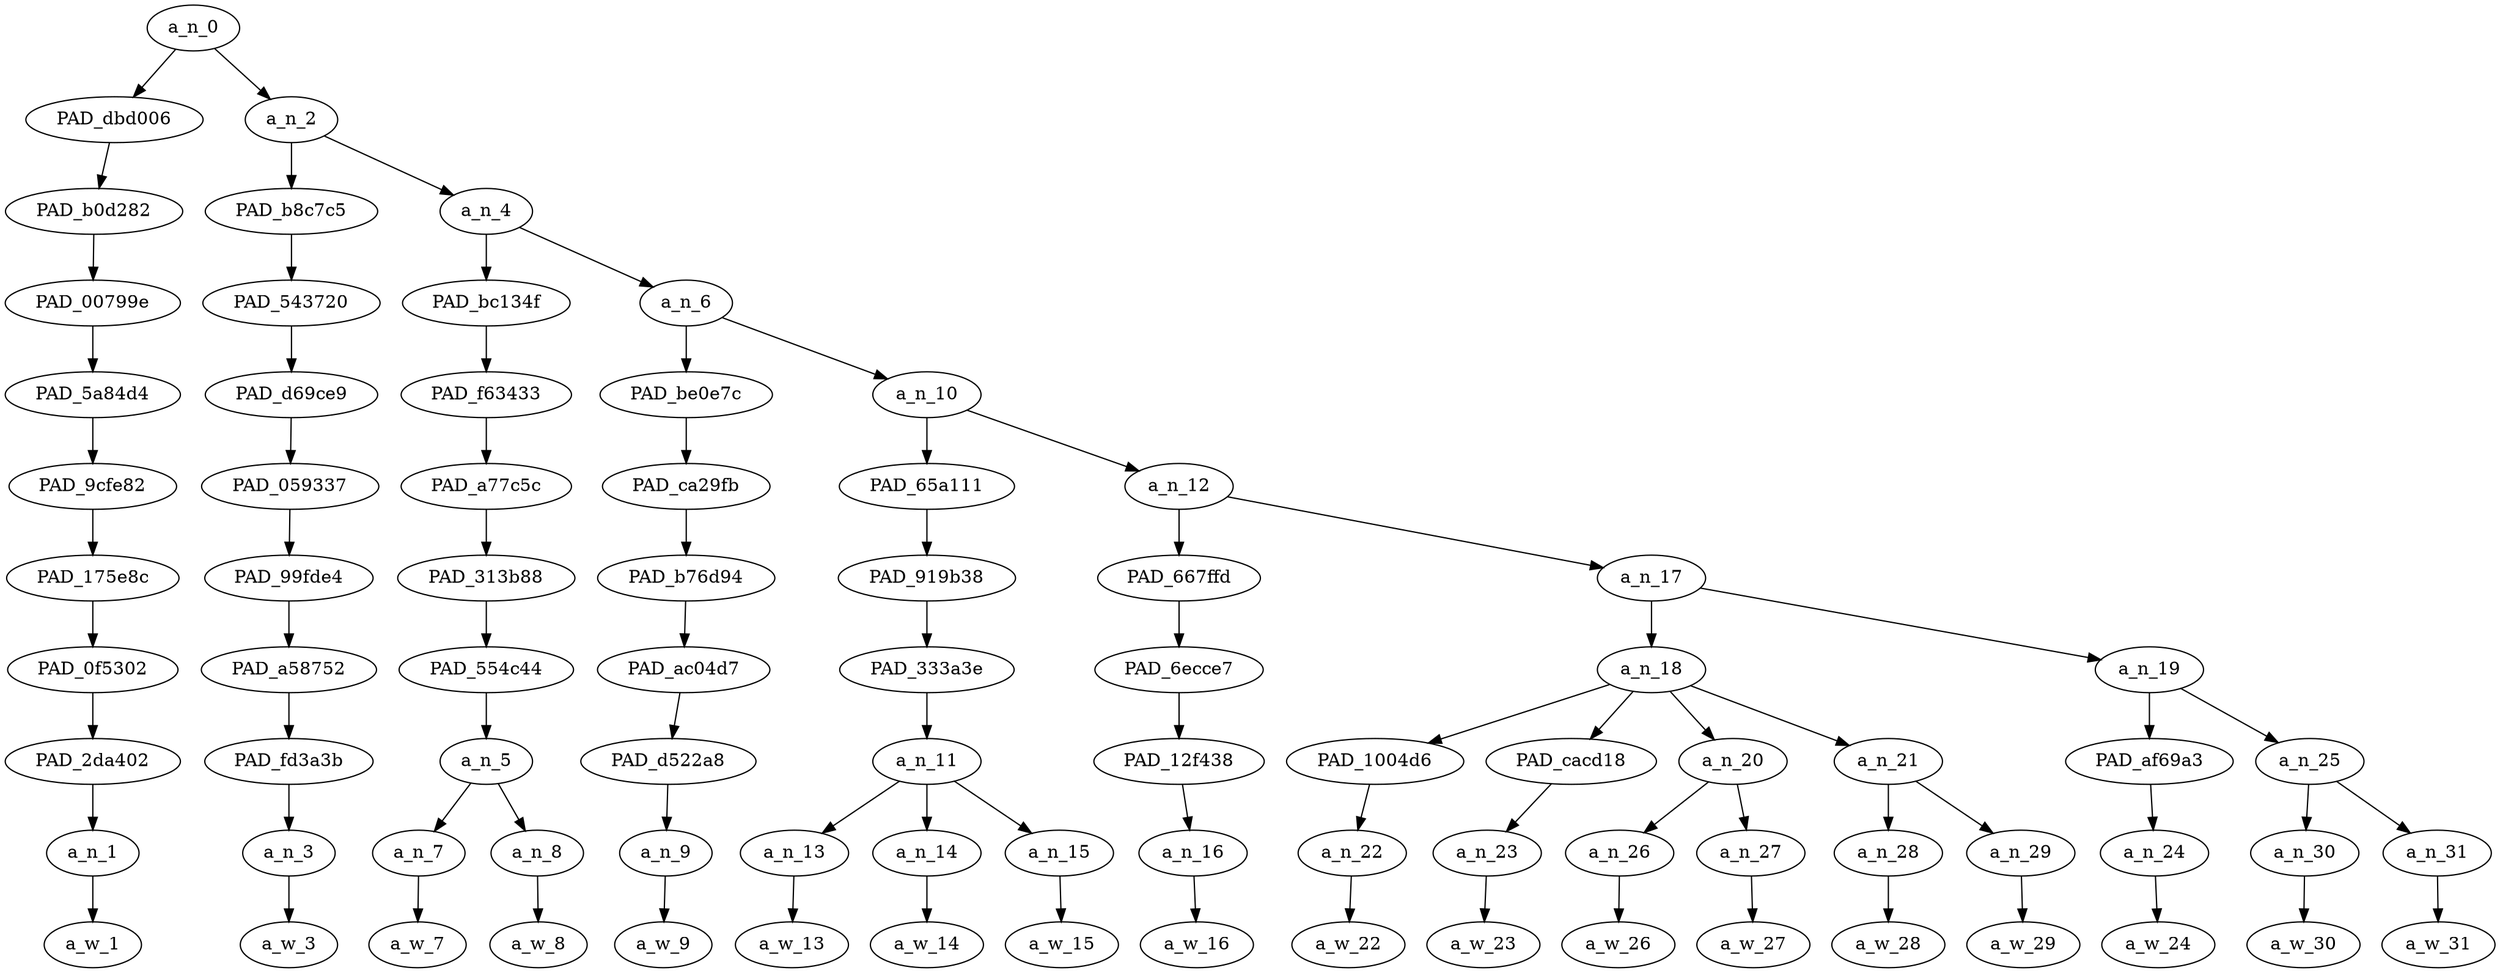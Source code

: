 strict digraph "" {
	a_n_0	[div_dir=1,
		index=0,
		level=10,
		pos="1.341796875,10!",
		text_span="[0, 1, 2, 3, 4, 5, 6, 7, 8, 9, 10, 11, 12, 13, 14, 15, 16, 17]",
		value=1.00000001];
	PAD_dbd006	[div_dir=-1,
		index=0,
		level=9,
		pos="0.0,9!",
		text_span="[0]",
		value=0.06144519];
	a_n_0 -> PAD_dbd006;
	a_n_2	[div_dir=1,
		index=1,
		level=9,
		pos="2.68359375,9!",
		text_span="[1, 2, 3, 4, 5, 6, 7, 8, 9, 10, 11, 12, 13, 14, 15, 16, 17]",
		value=0.93843084];
	a_n_0 -> a_n_2;
	PAD_b0d282	[div_dir=-1,
		index=0,
		level=8,
		pos="0.0,8!",
		text_span="[0]",
		value=0.06144519];
	PAD_dbd006 -> PAD_b0d282;
	PAD_00799e	[div_dir=-1,
		index=0,
		level=7,
		pos="0.0,7!",
		text_span="[0]",
		value=0.06144519];
	PAD_b0d282 -> PAD_00799e;
	PAD_5a84d4	[div_dir=-1,
		index=0,
		level=6,
		pos="0.0,6!",
		text_span="[0]",
		value=0.06144519];
	PAD_00799e -> PAD_5a84d4;
	PAD_9cfe82	[div_dir=-1,
		index=0,
		level=5,
		pos="0.0,5!",
		text_span="[0]",
		value=0.06144519];
	PAD_5a84d4 -> PAD_9cfe82;
	PAD_175e8c	[div_dir=-1,
		index=0,
		level=4,
		pos="0.0,4!",
		text_span="[0]",
		value=0.06144519];
	PAD_9cfe82 -> PAD_175e8c;
	PAD_0f5302	[div_dir=-1,
		index=0,
		level=3,
		pos="0.0,3!",
		text_span="[0]",
		value=0.06144519];
	PAD_175e8c -> PAD_0f5302;
	PAD_2da402	[div_dir=-1,
		index=0,
		level=2,
		pos="0.0,2!",
		text_span="[0]",
		value=0.06144519];
	PAD_0f5302 -> PAD_2da402;
	a_n_1	[div_dir=-1,
		index=0,
		level=1,
		pos="0.0,1!",
		text_span="[0]",
		value=0.06144519];
	PAD_2da402 -> a_n_1;
	a_w_1	[div_dir=0,
		index=0,
		level=0,
		pos="0,0!",
		text_span="[0]",
		value=rt];
	a_n_1 -> a_w_1;
	PAD_b8c7c5	[div_dir=-1,
		index=1,
		level=8,
		pos="1.0,8!",
		text_span="[1]",
		value=0.03671486];
	a_n_2 -> PAD_b8c7c5;
	a_n_4	[div_dir=1,
		index=2,
		level=8,
		pos="4.3671875,8!",
		text_span="[2, 3, 4, 5, 6, 7, 8, 9, 10, 11, 12, 13, 14, 15, 16, 17]",
		value=0.90156669];
	a_n_2 -> a_n_4;
	PAD_543720	[div_dir=-1,
		index=1,
		level=7,
		pos="1.0,7!",
		text_span="[1]",
		value=0.03671486];
	PAD_b8c7c5 -> PAD_543720;
	PAD_d69ce9	[div_dir=-1,
		index=1,
		level=6,
		pos="1.0,6!",
		text_span="[1]",
		value=0.03671486];
	PAD_543720 -> PAD_d69ce9;
	PAD_059337	[div_dir=-1,
		index=1,
		level=5,
		pos="1.0,5!",
		text_span="[1]",
		value=0.03671486];
	PAD_d69ce9 -> PAD_059337;
	PAD_99fde4	[div_dir=-1,
		index=1,
		level=4,
		pos="1.0,4!",
		text_span="[1]",
		value=0.03671486];
	PAD_059337 -> PAD_99fde4;
	PAD_a58752	[div_dir=-1,
		index=1,
		level=3,
		pos="1.0,3!",
		text_span="[1]",
		value=0.03671486];
	PAD_99fde4 -> PAD_a58752;
	PAD_fd3a3b	[div_dir=-1,
		index=1,
		level=2,
		pos="1.0,2!",
		text_span="[1]",
		value=0.03671486];
	PAD_a58752 -> PAD_fd3a3b;
	a_n_3	[div_dir=-1,
		index=1,
		level=1,
		pos="1.0,1!",
		text_span="[1]",
		value=0.03671486];
	PAD_fd3a3b -> a_n_3;
	a_w_3	[div_dir=0,
		index=1,
		level=0,
		pos="1,0!",
		text_span="[1]",
		value=if];
	a_n_3 -> a_w_3;
	PAD_bc134f	[div_dir=1,
		index=2,
		level=7,
		pos="2.5,7!",
		text_span="[2, 3]",
		value=0.09231688];
	a_n_4 -> PAD_bc134f;
	a_n_6	[div_dir=1,
		index=3,
		level=7,
		pos="6.234375,7!",
		text_span="[4, 5, 6, 7, 8, 9, 10, 11, 12, 13, 14, 15, 16, 17]",
		value=0.80906930];
	a_n_4 -> a_n_6;
	PAD_f63433	[div_dir=1,
		index=2,
		level=6,
		pos="2.5,6!",
		text_span="[2, 3]",
		value=0.09231688];
	PAD_bc134f -> PAD_f63433;
	PAD_a77c5c	[div_dir=1,
		index=2,
		level=5,
		pos="2.5,5!",
		text_span="[2, 3]",
		value=0.09231688];
	PAD_f63433 -> PAD_a77c5c;
	PAD_313b88	[div_dir=1,
		index=2,
		level=4,
		pos="2.5,4!",
		text_span="[2, 3]",
		value=0.09231688];
	PAD_a77c5c -> PAD_313b88;
	PAD_554c44	[div_dir=1,
		index=2,
		level=3,
		pos="2.5,3!",
		text_span="[2, 3]",
		value=0.09231688];
	PAD_313b88 -> PAD_554c44;
	a_n_5	[div_dir=1,
		index=2,
		level=2,
		pos="2.5,2!",
		text_span="[2, 3]",
		value=0.09231688];
	PAD_554c44 -> a_n_5;
	a_n_7	[div_dir=1,
		index=2,
		level=1,
		pos="2.0,1!",
		text_span="[2]",
		value=0.04103034];
	a_n_5 -> a_n_7;
	a_n_8	[div_dir=1,
		index=3,
		level=1,
		pos="3.0,1!",
		text_span="[3]",
		value=0.05090759];
	a_n_5 -> a_n_8;
	a_w_7	[div_dir=0,
		index=2,
		level=0,
		pos="2,0!",
		text_span="[2]",
		value=your];
	a_n_7 -> a_w_7;
	a_w_8	[div_dir=0,
		index=3,
		level=0,
		pos="3,0!",
		text_span="[3]",
		value=account];
	a_n_8 -> a_w_8;
	PAD_be0e7c	[div_dir=1,
		index=3,
		level=6,
		pos="4.0,6!",
		text_span="[4]",
		value=0.02449269];
	a_n_6 -> PAD_be0e7c;
	a_n_10	[div_dir=1,
		index=4,
		level=6,
		pos="8.46875,6!",
		text_span="[5, 6, 7, 8, 9, 10, 11, 12, 13, 14, 15, 16, 17]",
		value=0.78451939];
	a_n_6 -> a_n_10;
	PAD_ca29fb	[div_dir=1,
		index=3,
		level=5,
		pos="4.0,5!",
		text_span="[4]",
		value=0.02449269];
	PAD_be0e7c -> PAD_ca29fb;
	PAD_b76d94	[div_dir=1,
		index=3,
		level=4,
		pos="4.0,4!",
		text_span="[4]",
		value=0.02449269];
	PAD_ca29fb -> PAD_b76d94;
	PAD_ac04d7	[div_dir=1,
		index=3,
		level=3,
		pos="4.0,3!",
		text_span="[4]",
		value=0.02449269];
	PAD_b76d94 -> PAD_ac04d7;
	PAD_d522a8	[div_dir=1,
		index=3,
		level=2,
		pos="4.0,2!",
		text_span="[4]",
		value=0.02449269];
	PAD_ac04d7 -> PAD_d522a8;
	a_n_9	[div_dir=1,
		index=4,
		level=1,
		pos="4.0,1!",
		text_span="[4]",
		value=0.02449269];
	PAD_d522a8 -> a_n_9;
	a_w_9	[div_dir=0,
		index=4,
		level=0,
		pos="4,0!",
		text_span="[4]",
		value=is];
	a_n_9 -> a_w_9;
	PAD_65a111	[div_dir=-1,
		index=4,
		level=5,
		pos="6.0,5!",
		text_span="[5, 6, 7]",
		value=0.08650743];
	a_n_10 -> PAD_65a111;
	a_n_12	[div_dir=1,
		index=5,
		level=5,
		pos="10.9375,5!",
		text_span="[8, 9, 10, 11, 12, 13, 14, 15, 16, 17]",
		value=0.69797179];
	a_n_10 -> a_n_12;
	PAD_919b38	[div_dir=-1,
		index=4,
		level=4,
		pos="6.0,4!",
		text_span="[5, 6, 7]",
		value=0.08650743];
	PAD_65a111 -> PAD_919b38;
	PAD_333a3e	[div_dir=-1,
		index=4,
		level=3,
		pos="6.0,3!",
		text_span="[5, 6, 7]",
		value=0.08650743];
	PAD_919b38 -> PAD_333a3e;
	a_n_11	[div_dir=-1,
		index=4,
		level=2,
		pos="6.0,2!",
		text_span="[5, 6, 7]",
		value=0.08650743];
	PAD_333a3e -> a_n_11;
	a_n_13	[div_dir=-1,
		index=5,
		level=1,
		pos="5.0,1!",
		text_span="[5]",
		value=0.02467541];
	a_n_11 -> a_n_13;
	a_n_14	[div_dir=-1,
		index=6,
		level=1,
		pos="6.0,1!",
		text_span="[6]",
		value=0.03584056];
	a_n_11 -> a_n_14;
	a_n_15	[div_dir=-1,
		index=7,
		level=1,
		pos="7.0,1!",
		text_span="[7]",
		value=0.02591045];
	a_n_11 -> a_n_15;
	a_w_13	[div_dir=0,
		index=5,
		level=0,
		pos="5,0!",
		text_span="[5]",
		value=a];
	a_n_13 -> a_w_13;
	a_w_14	[div_dir=0,
		index=6,
		level=0,
		pos="6,0!",
		text_span="[6]",
		value=safe];
	a_n_14 -> a_w_14;
	a_w_15	[div_dir=0,
		index=7,
		level=0,
		pos="7,0!",
		text_span="[7]",
		value=place];
	a_n_15 -> a_w_15;
	PAD_667ffd	[div_dir=-1,
		index=5,
		level=4,
		pos="8.0,4!",
		text_span="[8]",
		value=0.02471595];
	a_n_12 -> PAD_667ffd;
	a_n_17	[div_dir=1,
		index=6,
		level=4,
		pos="13.875,4!",
		text_span="[9, 10, 11, 12, 13, 14, 15, 16, 17]",
		value=0.67316830];
	a_n_12 -> a_n_17;
	PAD_6ecce7	[div_dir=-1,
		index=5,
		level=3,
		pos="8.0,3!",
		text_span="[8]",
		value=0.02471595];
	PAD_667ffd -> PAD_6ecce7;
	PAD_12f438	[div_dir=-1,
		index=5,
		level=2,
		pos="8.0,2!",
		text_span="[8]",
		value=0.02471595];
	PAD_6ecce7 -> PAD_12f438;
	a_n_16	[div_dir=-1,
		index=8,
		level=1,
		pos="8.0,1!",
		text_span="[8]",
		value=0.02471595];
	PAD_12f438 -> a_n_16;
	a_w_16	[div_dir=0,
		index=8,
		level=0,
		pos="8,0!",
		text_span="[8]",
		value=for];
	a_n_16 -> a_w_16;
	a_n_18	[div_dir=1,
		index=6,
		level=3,
		pos="12.0,3!",
		text_span="[9, 10, 11, 12, 13, 14]",
		value=0.56200132];
	a_n_17 -> a_n_18;
	a_n_19	[div_dir=-1,
		index=7,
		level=3,
		pos="15.75,3!",
		text_span="[15, 16, 17]",
		value=0.11104134];
	a_n_17 -> a_n_19;
	PAD_1004d6	[div_dir=1,
		index=8,
		level=2,
		pos="13.0,2!",
		text_span="[13]",
		value=0.05998513];
	a_n_18 -> PAD_1004d6;
	PAD_cacd18	[div_dir=-1,
		index=9,
		level=2,
		pos="14.0,2!",
		text_span="[14]",
		value=0.04749664];
	a_n_18 -> PAD_cacd18;
	a_n_20	[div_dir=1,
		index=6,
		level=2,
		pos="9.5,2!",
		text_span="[9, 10]",
		value=0.20194142];
	a_n_18 -> a_n_20;
	a_n_21	[div_dir=-1,
		index=7,
		level=2,
		pos="11.5,2!",
		text_span="[11, 12]",
		value=0.25242046];
	a_n_18 -> a_n_21;
	a_n_22	[div_dir=1,
		index=13,
		level=1,
		pos="13.0,1!",
		text_span="[13]",
		value=0.05998513];
	PAD_1004d6 -> a_n_22;
	a_w_22	[div_dir=0,
		index=13,
		level=0,
		pos="13,0!",
		text_span="[13]",
		value=women];
	a_n_22 -> a_w_22;
	a_n_23	[div_dir=-1,
		index=14,
		level=1,
		pos="14.0,1!",
		text_span="[14]",
		value=0.04749664];
	PAD_cacd18 -> a_n_23;
	a_w_23	[div_dir=0,
		index=14,
		level=0,
		pos="14,0!",
		text_span="[14]",
		value=people];
	a_n_23 -> a_w_23;
	a_n_26	[div_dir=1,
		index=9,
		level=1,
		pos="9.0,1!",
		text_span="[9]",
		value=0.15314582];
	a_n_20 -> a_n_26;
	a_n_27	[div_dir=1,
		index=10,
		level=1,
		pos="10.0,1!",
		text_span="[10]",
		value=0.04836929];
	a_n_20 -> a_n_27;
	a_w_26	[div_dir=0,
		index=9,
		level=0,
		pos="9,0!",
		text_span="[9]",
		value=lgbtq];
	a_n_26 -> a_w_26;
	a_w_27	[div_dir=0,
		index=10,
		level=0,
		pos="10,0!",
		text_span="[10]",
		value=members];
	a_n_27 -> a_w_27;
	a_n_28	[div_dir=1,
		index=11,
		level=1,
		pos="11.0,1!",
		text_span="[11]",
		value=0.12662130];
	a_n_21 -> a_n_28;
	a_n_29	[div_dir=-1,
		index=12,
		level=1,
		pos="12.0,1!",
		text_span="[12]",
		value=0.12566906];
	a_n_21 -> a_n_29;
	a_w_28	[div_dir=0,
		index=11,
		level=0,
		pos="11,0!",
		text_span="[11]",
		value=poc];
	a_n_28 -> a_w_28;
	a_w_29	[div_dir=0,
		index=12,
		level=0,
		pos="12,0!",
		text_span="[12]",
		value=muslims];
	a_n_29 -> a_w_29;
	PAD_af69a3	[div_dir=1,
		index=10,
		level=2,
		pos="15.0,2!",
		text_span="[15]",
		value=0.02700106];
	a_n_19 -> PAD_af69a3;
	a_n_25	[div_dir=-1,
		index=11,
		level=2,
		pos="16.5,2!",
		text_span="[16, 17]",
		value=0.08402547];
	a_n_19 -> a_n_25;
	a_n_24	[div_dir=1,
		index=15,
		level=1,
		pos="15.0,1!",
		text_span="[15]",
		value=0.02700106];
	PAD_af69a3 -> a_n_24;
	a_w_24	[div_dir=0,
		index=15,
		level=0,
		pos="15,0!",
		text_span="[15]",
		value=from];
	a_n_24 -> a_w_24;
	a_n_30	[div_dir=-1,
		index=16,
		level=1,
		pos="16.0,1!",
		text_span="[16]",
		value=0.03235180];
	a_n_25 -> a_n_30;
	a_n_31	[div_dir=-1,
		index=17,
		level=1,
		pos="17.0,1!",
		text_span="[17]",
		value=0.05159360];
	a_n_25 -> a_n_31;
	a_w_30	[div_dir=0,
		index=16,
		level=0,
		pos="16,0!",
		text_span="[16]",
		value=every];
	a_n_30 -> a_w_30;
	a_w_31	[div_dir=0,
		index=17,
		level=0,
		pos="17,0!",
		text_span="[17]",
		value=nation];
	a_n_31 -> a_w_31;
}
